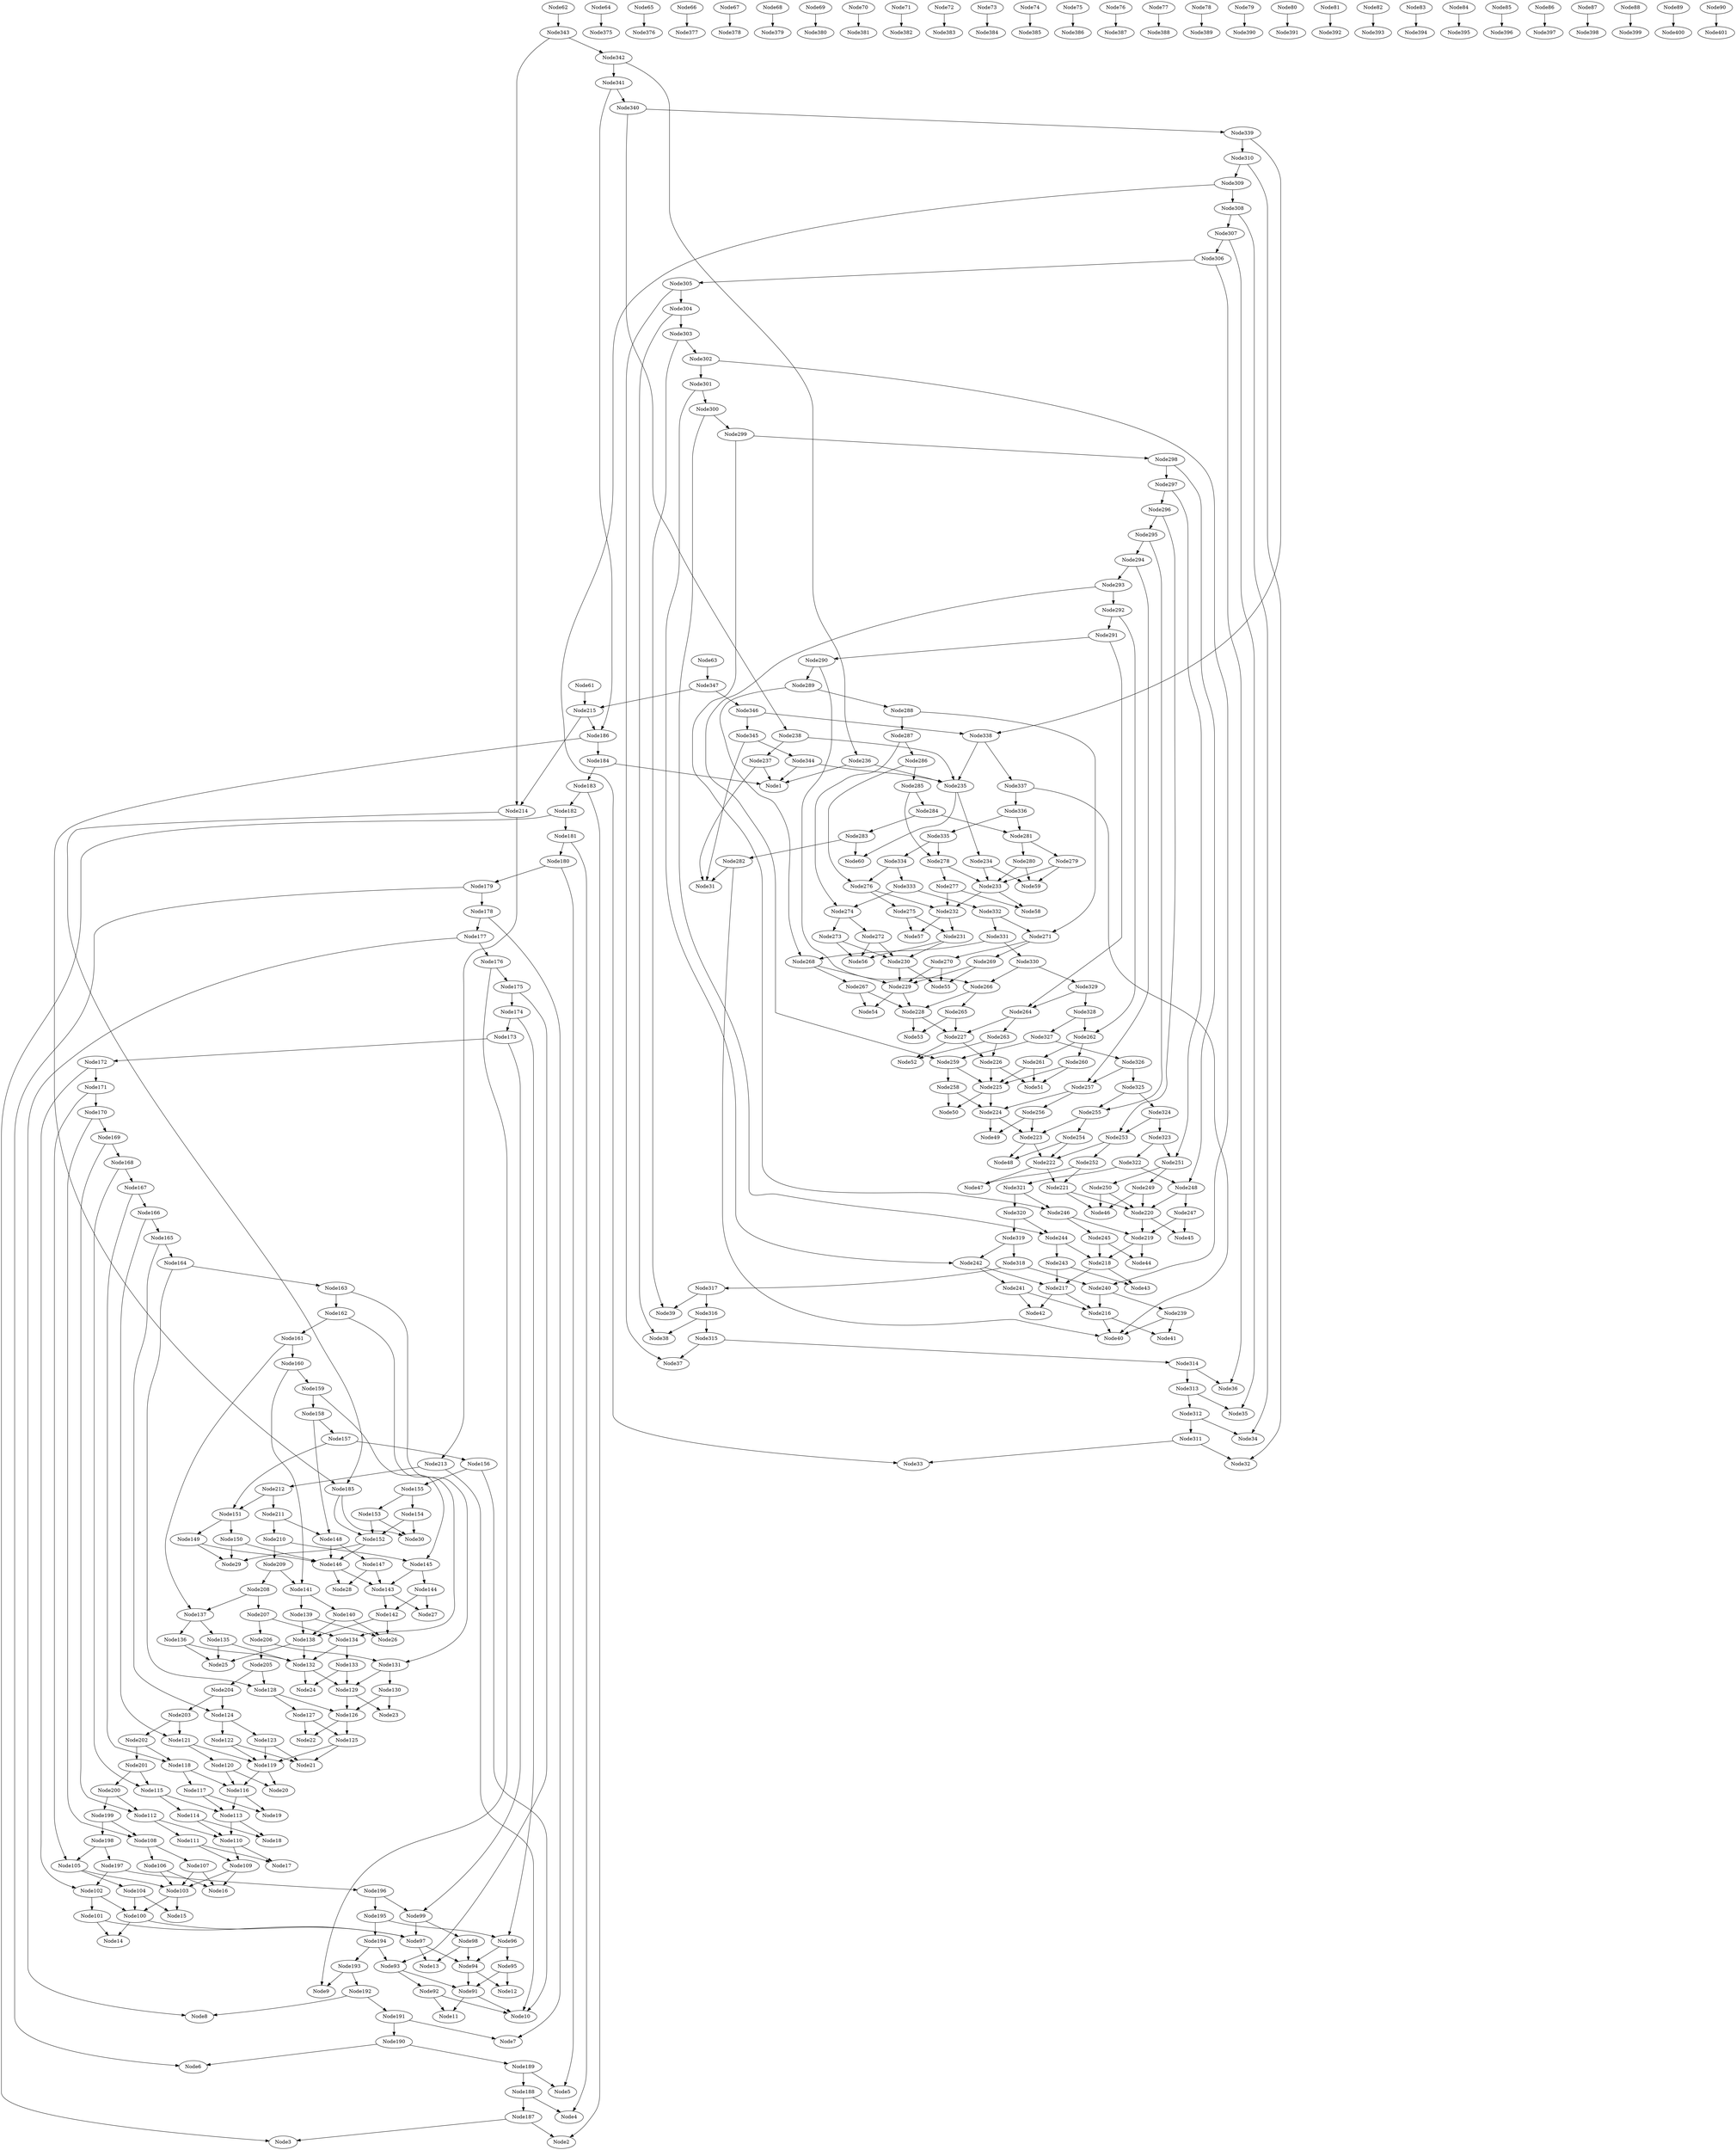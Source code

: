 # Network structure generated by ABC

digraph network {
Node61 -> Node215 [style = solid];
Node62 -> Node343 [style = solid];
Node63 -> Node347 [style = solid];
Node64 -> Node375 [style = solid];
Node65 -> Node376 [style = solid];
Node66 -> Node377 [style = solid];
Node67 -> Node378 [style = solid];
Node68 -> Node379 [style = solid];
Node69 -> Node380 [style = solid];
Node70 -> Node381 [style = solid];
Node71 -> Node382 [style = solid];
Node72 -> Node383 [style = solid];
Node73 -> Node384 [style = solid];
Node74 -> Node385 [style = solid];
Node75 -> Node386 [style = solid];
Node76 -> Node387 [style = solid];
Node77 -> Node388 [style = solid];
Node78 -> Node389 [style = solid];
Node79 -> Node390 [style = solid];
Node80 -> Node391 [style = solid];
Node81 -> Node392 [style = solid];
Node82 -> Node393 [style = solid];
Node83 -> Node394 [style = solid];
Node84 -> Node395 [style = solid];
Node85 -> Node396 [style = solid];
Node86 -> Node397 [style = solid];
Node87 -> Node398 [style = solid];
Node88 -> Node399 [style = solid];
Node89 -> Node400 [style = solid];
Node90 -> Node401 [style = solid];
Node91 -> Node10 [style = solid];
Node91 -> Node11 [style = solid];
Node92 -> Node10 [style = solid];
Node92 -> Node11 [style = solid];
Node93 -> Node91 [style = solid];
Node93 -> Node92 [style = solid];
Node94 -> Node12 [style = solid];
Node94 -> Node91 [style = solid];
Node95 -> Node12 [style = solid];
Node95 -> Node91 [style = solid];
Node96 -> Node94 [style = solid];
Node96 -> Node95 [style = solid];
Node97 -> Node13 [style = solid];
Node97 -> Node94 [style = solid];
Node98 -> Node13 [style = solid];
Node98 -> Node94 [style = solid];
Node99 -> Node97 [style = solid];
Node99 -> Node98 [style = solid];
Node100 -> Node14 [style = solid];
Node100 -> Node97 [style = solid];
Node101 -> Node14 [style = solid];
Node101 -> Node97 [style = solid];
Node102 -> Node100 [style = solid];
Node102 -> Node101 [style = solid];
Node103 -> Node15 [style = solid];
Node103 -> Node100 [style = solid];
Node104 -> Node15 [style = solid];
Node104 -> Node100 [style = solid];
Node105 -> Node103 [style = solid];
Node105 -> Node104 [style = solid];
Node106 -> Node16 [style = solid];
Node106 -> Node103 [style = solid];
Node107 -> Node16 [style = solid];
Node107 -> Node103 [style = solid];
Node108 -> Node106 [style = solid];
Node108 -> Node107 [style = solid];
Node109 -> Node16 [style = solid];
Node109 -> Node103 [style = solid];
Node110 -> Node17 [style = solid];
Node110 -> Node109 [style = solid];
Node111 -> Node17 [style = solid];
Node111 -> Node109 [style = solid];
Node112 -> Node110 [style = solid];
Node112 -> Node111 [style = solid];
Node113 -> Node18 [style = solid];
Node113 -> Node110 [style = solid];
Node114 -> Node18 [style = solid];
Node114 -> Node110 [style = solid];
Node115 -> Node113 [style = solid];
Node115 -> Node114 [style = solid];
Node116 -> Node19 [style = solid];
Node116 -> Node113 [style = solid];
Node117 -> Node19 [style = solid];
Node117 -> Node113 [style = solid];
Node118 -> Node116 [style = solid];
Node118 -> Node117 [style = solid];
Node119 -> Node20 [style = solid];
Node119 -> Node116 [style = solid];
Node120 -> Node20 [style = solid];
Node120 -> Node116 [style = solid];
Node121 -> Node119 [style = solid];
Node121 -> Node120 [style = solid];
Node122 -> Node21 [style = solid];
Node122 -> Node119 [style = solid];
Node123 -> Node21 [style = solid];
Node123 -> Node119 [style = solid];
Node124 -> Node122 [style = solid];
Node124 -> Node123 [style = solid];
Node125 -> Node21 [style = solid];
Node125 -> Node119 [style = solid];
Node126 -> Node22 [style = solid];
Node126 -> Node125 [style = solid];
Node127 -> Node22 [style = solid];
Node127 -> Node125 [style = solid];
Node128 -> Node126 [style = solid];
Node128 -> Node127 [style = solid];
Node129 -> Node23 [style = solid];
Node129 -> Node126 [style = solid];
Node130 -> Node23 [style = solid];
Node130 -> Node126 [style = solid];
Node131 -> Node129 [style = solid];
Node131 -> Node130 [style = solid];
Node132 -> Node24 [style = solid];
Node132 -> Node129 [style = solid];
Node133 -> Node24 [style = solid];
Node133 -> Node129 [style = solid];
Node134 -> Node132 [style = solid];
Node134 -> Node133 [style = solid];
Node135 -> Node25 [style = solid];
Node135 -> Node132 [style = solid];
Node136 -> Node25 [style = solid];
Node136 -> Node132 [style = solid];
Node137 -> Node135 [style = solid];
Node137 -> Node136 [style = solid];
Node138 -> Node25 [style = solid];
Node138 -> Node132 [style = solid];
Node139 -> Node26 [style = solid];
Node139 -> Node138 [style = solid];
Node140 -> Node26 [style = solid];
Node140 -> Node138 [style = solid];
Node141 -> Node139 [style = solid];
Node141 -> Node140 [style = solid];
Node142 -> Node26 [style = solid];
Node142 -> Node138 [style = solid];
Node143 -> Node27 [style = solid];
Node143 -> Node142 [style = solid];
Node144 -> Node27 [style = solid];
Node144 -> Node142 [style = solid];
Node145 -> Node143 [style = solid];
Node145 -> Node144 [style = solid];
Node146 -> Node28 [style = solid];
Node146 -> Node143 [style = solid];
Node147 -> Node28 [style = solid];
Node147 -> Node143 [style = solid];
Node148 -> Node146 [style = solid];
Node148 -> Node147 [style = solid];
Node149 -> Node29 [style = solid];
Node149 -> Node146 [style = solid];
Node150 -> Node29 [style = solid];
Node150 -> Node146 [style = solid];
Node151 -> Node149 [style = solid];
Node151 -> Node150 [style = solid];
Node152 -> Node29 [style = solid];
Node152 -> Node146 [style = solid];
Node153 -> Node30 [style = solid];
Node153 -> Node152 [style = solid];
Node154 -> Node30 [style = solid];
Node154 -> Node152 [style = solid];
Node155 -> Node153 [style = solid];
Node155 -> Node154 [style = solid];
Node156 -> Node10 [style = solid];
Node156 -> Node155 [style = solid];
Node157 -> Node151 [style = solid];
Node157 -> Node156 [style = solid];
Node158 -> Node148 [style = solid];
Node158 -> Node157 [style = solid];
Node159 -> Node145 [style = solid];
Node159 -> Node158 [style = solid];
Node160 -> Node141 [style = solid];
Node160 -> Node159 [style = solid];
Node161 -> Node137 [style = solid];
Node161 -> Node160 [style = solid];
Node162 -> Node134 [style = solid];
Node162 -> Node161 [style = solid];
Node163 -> Node131 [style = solid];
Node163 -> Node162 [style = solid];
Node164 -> Node128 [style = solid];
Node164 -> Node163 [style = solid];
Node165 -> Node124 [style = solid];
Node165 -> Node164 [style = solid];
Node166 -> Node121 [style = solid];
Node166 -> Node165 [style = solid];
Node167 -> Node118 [style = solid];
Node167 -> Node166 [style = solid];
Node168 -> Node115 [style = solid];
Node168 -> Node167 [style = solid];
Node169 -> Node112 [style = solid];
Node169 -> Node168 [style = solid];
Node170 -> Node108 [style = solid];
Node170 -> Node169 [style = solid];
Node171 -> Node105 [style = solid];
Node171 -> Node170 [style = solid];
Node172 -> Node102 [style = solid];
Node172 -> Node171 [style = solid];
Node173 -> Node99 [style = solid];
Node173 -> Node172 [style = solid];
Node174 -> Node96 [style = solid];
Node174 -> Node173 [style = solid];
Node175 -> Node93 [style = solid];
Node175 -> Node174 [style = solid];
Node176 -> Node9 [style = solid];
Node176 -> Node175 [style = solid];
Node177 -> Node8 [style = solid];
Node177 -> Node176 [style = solid];
Node178 -> Node7 [style = solid];
Node178 -> Node177 [style = solid];
Node179 -> Node6 [style = solid];
Node179 -> Node178 [style = solid];
Node180 -> Node5 [style = solid];
Node180 -> Node179 [style = solid];
Node181 -> Node4 [style = solid];
Node181 -> Node180 [style = solid];
Node182 -> Node3 [style = solid];
Node182 -> Node181 [style = solid];
Node183 -> Node2 [style = solid];
Node183 -> Node182 [style = solid];
Node184 -> Node1 [style = solid];
Node184 -> Node183 [style = solid];
Node185 -> Node30 [style = solid];
Node185 -> Node152 [style = solid];
Node186 -> Node184 [style = solid];
Node186 -> Node185 [style = solid];
Node187 -> Node2 [style = solid];
Node187 -> Node3 [style = solid];
Node188 -> Node4 [style = solid];
Node188 -> Node187 [style = solid];
Node189 -> Node5 [style = solid];
Node189 -> Node188 [style = solid];
Node190 -> Node6 [style = solid];
Node190 -> Node189 [style = solid];
Node191 -> Node7 [style = solid];
Node191 -> Node190 [style = solid];
Node192 -> Node8 [style = solid];
Node192 -> Node191 [style = solid];
Node193 -> Node9 [style = solid];
Node193 -> Node192 [style = solid];
Node194 -> Node93 [style = solid];
Node194 -> Node193 [style = solid];
Node195 -> Node96 [style = solid];
Node195 -> Node194 [style = solid];
Node196 -> Node99 [style = solid];
Node196 -> Node195 [style = solid];
Node197 -> Node102 [style = solid];
Node197 -> Node196 [style = solid];
Node198 -> Node105 [style = solid];
Node198 -> Node197 [style = solid];
Node199 -> Node108 [style = solid];
Node199 -> Node198 [style = solid];
Node200 -> Node112 [style = solid];
Node200 -> Node199 [style = solid];
Node201 -> Node115 [style = solid];
Node201 -> Node200 [style = solid];
Node202 -> Node118 [style = solid];
Node202 -> Node201 [style = solid];
Node203 -> Node121 [style = solid];
Node203 -> Node202 [style = solid];
Node204 -> Node124 [style = solid];
Node204 -> Node203 [style = solid];
Node205 -> Node128 [style = solid];
Node205 -> Node204 [style = solid];
Node206 -> Node131 [style = solid];
Node206 -> Node205 [style = solid];
Node207 -> Node134 [style = solid];
Node207 -> Node206 [style = solid];
Node208 -> Node137 [style = solid];
Node208 -> Node207 [style = solid];
Node209 -> Node141 [style = solid];
Node209 -> Node208 [style = solid];
Node210 -> Node145 [style = solid];
Node210 -> Node209 [style = solid];
Node211 -> Node148 [style = solid];
Node211 -> Node210 [style = solid];
Node212 -> Node151 [style = solid];
Node212 -> Node211 [style = solid];
Node213 -> Node10 [style = solid];
Node213 -> Node212 [style = solid];
Node214 -> Node185 [style = solid];
Node214 -> Node213 [style = solid];
Node215 -> Node186 [style = solid];
Node215 -> Node214 [style = solid];
Node216 -> Node40 [style = solid];
Node216 -> Node41 [style = solid];
Node217 -> Node42 [style = solid];
Node217 -> Node216 [style = solid];
Node218 -> Node43 [style = solid];
Node218 -> Node217 [style = solid];
Node219 -> Node44 [style = solid];
Node219 -> Node218 [style = solid];
Node220 -> Node45 [style = solid];
Node220 -> Node219 [style = solid];
Node221 -> Node46 [style = solid];
Node221 -> Node220 [style = solid];
Node222 -> Node47 [style = solid];
Node222 -> Node221 [style = solid];
Node223 -> Node48 [style = solid];
Node223 -> Node222 [style = solid];
Node224 -> Node49 [style = solid];
Node224 -> Node223 [style = solid];
Node225 -> Node50 [style = solid];
Node225 -> Node224 [style = solid];
Node226 -> Node51 [style = solid];
Node226 -> Node225 [style = solid];
Node227 -> Node52 [style = solid];
Node227 -> Node226 [style = solid];
Node228 -> Node53 [style = solid];
Node228 -> Node227 [style = solid];
Node229 -> Node54 [style = solid];
Node229 -> Node228 [style = solid];
Node230 -> Node55 [style = solid];
Node230 -> Node229 [style = solid];
Node231 -> Node56 [style = solid];
Node231 -> Node230 [style = solid];
Node232 -> Node57 [style = solid];
Node232 -> Node231 [style = solid];
Node233 -> Node58 [style = solid];
Node233 -> Node232 [style = solid];
Node234 -> Node59 [style = solid];
Node234 -> Node233 [style = solid];
Node235 -> Node60 [style = solid];
Node235 -> Node234 [style = solid];
Node236 -> Node1 [style = solid];
Node236 -> Node235 [style = solid];
Node237 -> Node1 [style = solid];
Node237 -> Node31 [style = solid];
Node238 -> Node235 [style = solid];
Node238 -> Node237 [style = solid];
Node239 -> Node40 [style = solid];
Node239 -> Node41 [style = solid];
Node240 -> Node216 [style = solid];
Node240 -> Node239 [style = solid];
Node241 -> Node42 [style = solid];
Node241 -> Node216 [style = solid];
Node242 -> Node217 [style = solid];
Node242 -> Node241 [style = solid];
Node243 -> Node43 [style = solid];
Node243 -> Node217 [style = solid];
Node244 -> Node218 [style = solid];
Node244 -> Node243 [style = solid];
Node245 -> Node44 [style = solid];
Node245 -> Node218 [style = solid];
Node246 -> Node219 [style = solid];
Node246 -> Node245 [style = solid];
Node247 -> Node45 [style = solid];
Node247 -> Node219 [style = solid];
Node248 -> Node220 [style = solid];
Node248 -> Node247 [style = solid];
Node249 -> Node46 [style = solid];
Node249 -> Node220 [style = solid];
Node250 -> Node46 [style = solid];
Node250 -> Node220 [style = solid];
Node251 -> Node249 [style = solid];
Node251 -> Node250 [style = solid];
Node252 -> Node47 [style = solid];
Node252 -> Node221 [style = solid];
Node253 -> Node222 [style = solid];
Node253 -> Node252 [style = solid];
Node254 -> Node48 [style = solid];
Node254 -> Node222 [style = solid];
Node255 -> Node223 [style = solid];
Node255 -> Node254 [style = solid];
Node256 -> Node49 [style = solid];
Node256 -> Node223 [style = solid];
Node257 -> Node224 [style = solid];
Node257 -> Node256 [style = solid];
Node258 -> Node50 [style = solid];
Node258 -> Node224 [style = solid];
Node259 -> Node225 [style = solid];
Node259 -> Node258 [style = solid];
Node260 -> Node51 [style = solid];
Node260 -> Node225 [style = solid];
Node261 -> Node51 [style = solid];
Node261 -> Node225 [style = solid];
Node262 -> Node260 [style = solid];
Node262 -> Node261 [style = solid];
Node263 -> Node52 [style = solid];
Node263 -> Node226 [style = solid];
Node264 -> Node227 [style = solid];
Node264 -> Node263 [style = solid];
Node265 -> Node53 [style = solid];
Node265 -> Node227 [style = solid];
Node266 -> Node228 [style = solid];
Node266 -> Node265 [style = solid];
Node267 -> Node54 [style = solid];
Node267 -> Node228 [style = solid];
Node268 -> Node229 [style = solid];
Node268 -> Node267 [style = solid];
Node269 -> Node55 [style = solid];
Node269 -> Node229 [style = solid];
Node270 -> Node55 [style = solid];
Node270 -> Node229 [style = solid];
Node271 -> Node269 [style = solid];
Node271 -> Node270 [style = solid];
Node272 -> Node56 [style = solid];
Node272 -> Node230 [style = solid];
Node273 -> Node56 [style = solid];
Node273 -> Node230 [style = solid];
Node274 -> Node272 [style = solid];
Node274 -> Node273 [style = solid];
Node275 -> Node57 [style = solid];
Node275 -> Node231 [style = solid];
Node276 -> Node232 [style = solid];
Node276 -> Node275 [style = solid];
Node277 -> Node58 [style = solid];
Node277 -> Node232 [style = solid];
Node278 -> Node233 [style = solid];
Node278 -> Node277 [style = solid];
Node279 -> Node59 [style = solid];
Node279 -> Node233 [style = solid];
Node280 -> Node59 [style = solid];
Node280 -> Node233 [style = solid];
Node281 -> Node279 [style = solid];
Node281 -> Node280 [style = solid];
Node282 -> Node31 [style = solid];
Node282 -> Node40 [style = solid];
Node283 -> Node60 [style = solid];
Node283 -> Node282 [style = solid];
Node284 -> Node281 [style = solid];
Node284 -> Node283 [style = solid];
Node285 -> Node278 [style = solid];
Node285 -> Node284 [style = solid];
Node286 -> Node276 [style = solid];
Node286 -> Node285 [style = solid];
Node287 -> Node274 [style = solid];
Node287 -> Node286 [style = solid];
Node288 -> Node271 [style = solid];
Node288 -> Node287 [style = solid];
Node289 -> Node268 [style = solid];
Node289 -> Node288 [style = solid];
Node290 -> Node266 [style = solid];
Node290 -> Node289 [style = solid];
Node291 -> Node264 [style = solid];
Node291 -> Node290 [style = solid];
Node292 -> Node262 [style = solid];
Node292 -> Node291 [style = solid];
Node293 -> Node259 [style = solid];
Node293 -> Node292 [style = solid];
Node294 -> Node257 [style = solid];
Node294 -> Node293 [style = solid];
Node295 -> Node255 [style = solid];
Node295 -> Node294 [style = solid];
Node296 -> Node253 [style = solid];
Node296 -> Node295 [style = solid];
Node297 -> Node251 [style = solid];
Node297 -> Node296 [style = solid];
Node298 -> Node248 [style = solid];
Node298 -> Node297 [style = solid];
Node299 -> Node246 [style = solid];
Node299 -> Node298 [style = solid];
Node300 -> Node244 [style = solid];
Node300 -> Node299 [style = solid];
Node301 -> Node242 [style = solid];
Node301 -> Node300 [style = solid];
Node302 -> Node240 [style = solid];
Node302 -> Node301 [style = solid];
Node303 -> Node39 [style = solid];
Node303 -> Node302 [style = solid];
Node304 -> Node38 [style = solid];
Node304 -> Node303 [style = solid];
Node305 -> Node37 [style = solid];
Node305 -> Node304 [style = solid];
Node306 -> Node36 [style = solid];
Node306 -> Node305 [style = solid];
Node307 -> Node35 [style = solid];
Node307 -> Node306 [style = solid];
Node308 -> Node34 [style = solid];
Node308 -> Node307 [style = solid];
Node309 -> Node33 [style = solid];
Node309 -> Node308 [style = solid];
Node310 -> Node32 [style = solid];
Node310 -> Node309 [style = solid];
Node311 -> Node32 [style = solid];
Node311 -> Node33 [style = solid];
Node312 -> Node34 [style = solid];
Node312 -> Node311 [style = solid];
Node313 -> Node35 [style = solid];
Node313 -> Node312 [style = solid];
Node314 -> Node36 [style = solid];
Node314 -> Node313 [style = solid];
Node315 -> Node37 [style = solid];
Node315 -> Node314 [style = solid];
Node316 -> Node38 [style = solid];
Node316 -> Node315 [style = solid];
Node317 -> Node39 [style = solid];
Node317 -> Node316 [style = solid];
Node318 -> Node240 [style = solid];
Node318 -> Node317 [style = solid];
Node319 -> Node242 [style = solid];
Node319 -> Node318 [style = solid];
Node320 -> Node244 [style = solid];
Node320 -> Node319 [style = solid];
Node321 -> Node246 [style = solid];
Node321 -> Node320 [style = solid];
Node322 -> Node248 [style = solid];
Node322 -> Node321 [style = solid];
Node323 -> Node251 [style = solid];
Node323 -> Node322 [style = solid];
Node324 -> Node253 [style = solid];
Node324 -> Node323 [style = solid];
Node325 -> Node255 [style = solid];
Node325 -> Node324 [style = solid];
Node326 -> Node257 [style = solid];
Node326 -> Node325 [style = solid];
Node327 -> Node259 [style = solid];
Node327 -> Node326 [style = solid];
Node328 -> Node262 [style = solid];
Node328 -> Node327 [style = solid];
Node329 -> Node264 [style = solid];
Node329 -> Node328 [style = solid];
Node330 -> Node266 [style = solid];
Node330 -> Node329 [style = solid];
Node331 -> Node268 [style = solid];
Node331 -> Node330 [style = solid];
Node332 -> Node271 [style = solid];
Node332 -> Node331 [style = solid];
Node333 -> Node274 [style = solid];
Node333 -> Node332 [style = solid];
Node334 -> Node276 [style = solid];
Node334 -> Node333 [style = solid];
Node335 -> Node278 [style = solid];
Node335 -> Node334 [style = solid];
Node336 -> Node281 [style = solid];
Node336 -> Node335 [style = solid];
Node337 -> Node40 [style = solid];
Node337 -> Node336 [style = solid];
Node338 -> Node235 [style = solid];
Node338 -> Node337 [style = solid];
Node339 -> Node310 [style = solid];
Node339 -> Node338 [style = solid];
Node340 -> Node238 [style = solid];
Node340 -> Node339 [style = solid];
Node341 -> Node186 [style = solid];
Node341 -> Node340 [style = solid];
Node342 -> Node236 [style = solid];
Node342 -> Node341 [style = solid];
Node343 -> Node214 [style = solid];
Node343 -> Node342 [style = solid];
Node344 -> Node1 [style = solid];
Node344 -> Node235 [style = solid];
Node345 -> Node31 [style = solid];
Node345 -> Node344 [style = solid];
Node346 -> Node338 [style = solid];
Node346 -> Node345 [style = solid];
Node347 -> Node215 [style = solid];
Node347 -> Node346 [style = solid];
}

